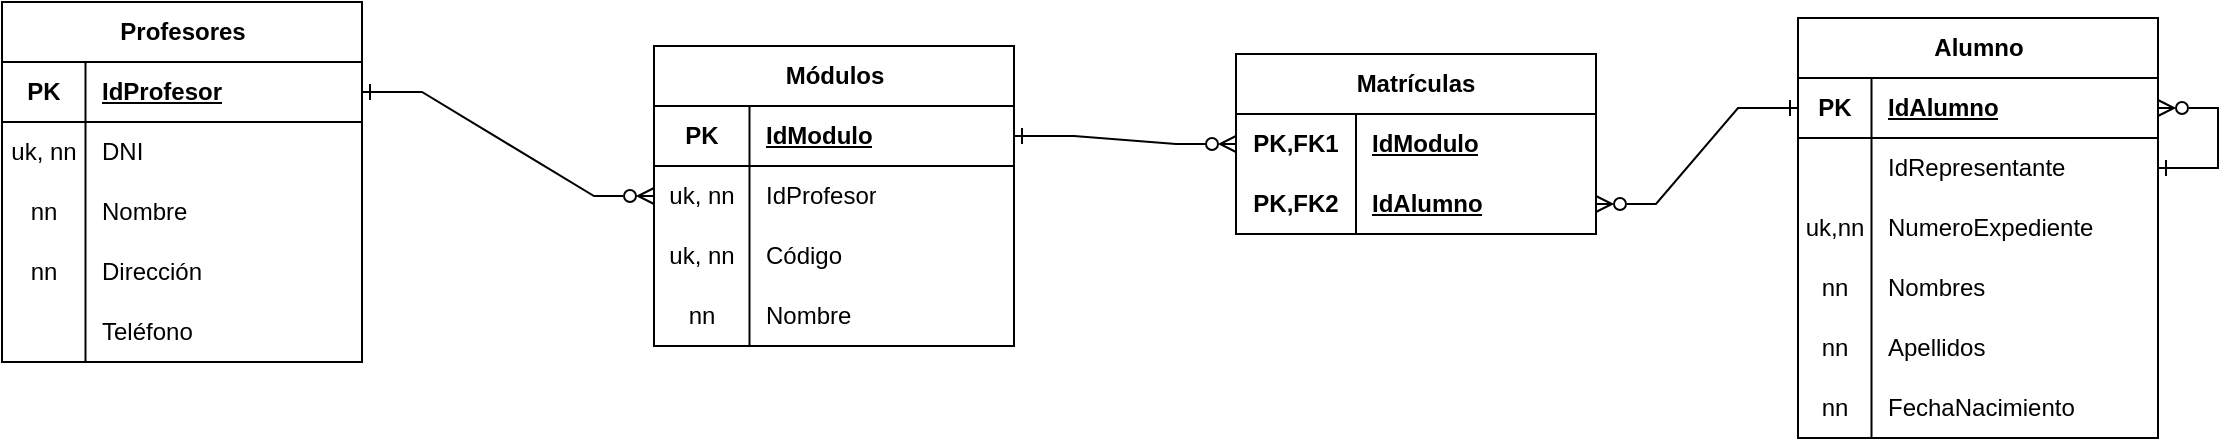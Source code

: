 <mxfile version="22.1.1" type="github">
  <diagram name="Página-1" id="tvJk13WSp2HQ4miFWRbo">
    <mxGraphModel dx="795" dy="658" grid="0" gridSize="10" guides="1" tooltips="1" connect="1" arrows="1" fold="1" page="0" pageScale="1" pageWidth="827" pageHeight="1169" math="0" shadow="0">
      <root>
        <mxCell id="0" />
        <mxCell id="1" parent="0" />
        <mxCell id="f92ThQpt_HkGoviK5OzU-1" value="Profesores" style="shape=table;startSize=30;container=1;collapsible=1;childLayout=tableLayout;fixedRows=1;rowLines=0;fontStyle=1;align=center;resizeLast=1;html=1;" parent="1" vertex="1">
          <mxGeometry x="646" y="74" width="180" height="180" as="geometry" />
        </mxCell>
        <mxCell id="f92ThQpt_HkGoviK5OzU-2" value="" style="shape=tableRow;horizontal=0;startSize=0;swimlaneHead=0;swimlaneBody=0;fillColor=none;collapsible=0;dropTarget=0;points=[[0,0.5],[1,0.5]];portConstraint=eastwest;top=0;left=0;right=0;bottom=1;" parent="f92ThQpt_HkGoviK5OzU-1" vertex="1">
          <mxGeometry y="30" width="180" height="30" as="geometry" />
        </mxCell>
        <mxCell id="f92ThQpt_HkGoviK5OzU-3" value="PK" style="shape=partialRectangle;connectable=0;fillColor=none;top=0;left=0;bottom=0;right=0;fontStyle=1;overflow=hidden;whiteSpace=wrap;html=1;" parent="f92ThQpt_HkGoviK5OzU-2" vertex="1">
          <mxGeometry width="41.75" height="30" as="geometry">
            <mxRectangle width="41.75" height="30" as="alternateBounds" />
          </mxGeometry>
        </mxCell>
        <mxCell id="f92ThQpt_HkGoviK5OzU-4" value="IdProfesor" style="shape=partialRectangle;connectable=0;fillColor=none;top=0;left=0;bottom=0;right=0;align=left;spacingLeft=6;fontStyle=5;overflow=hidden;whiteSpace=wrap;html=1;" parent="f92ThQpt_HkGoviK5OzU-2" vertex="1">
          <mxGeometry x="41.75" width="138.25" height="30" as="geometry">
            <mxRectangle width="138.25" height="30" as="alternateBounds" />
          </mxGeometry>
        </mxCell>
        <mxCell id="f92ThQpt_HkGoviK5OzU-5" value="" style="shape=tableRow;horizontal=0;startSize=0;swimlaneHead=0;swimlaneBody=0;fillColor=none;collapsible=0;dropTarget=0;points=[[0,0.5],[1,0.5]];portConstraint=eastwest;top=0;left=0;right=0;bottom=0;" parent="f92ThQpt_HkGoviK5OzU-1" vertex="1">
          <mxGeometry y="60" width="180" height="30" as="geometry" />
        </mxCell>
        <mxCell id="f92ThQpt_HkGoviK5OzU-6" value="uk, nn" style="shape=partialRectangle;connectable=0;fillColor=none;top=0;left=0;bottom=0;right=0;editable=1;overflow=hidden;whiteSpace=wrap;html=1;" parent="f92ThQpt_HkGoviK5OzU-5" vertex="1">
          <mxGeometry width="41.75" height="30" as="geometry">
            <mxRectangle width="41.75" height="30" as="alternateBounds" />
          </mxGeometry>
        </mxCell>
        <mxCell id="f92ThQpt_HkGoviK5OzU-7" value="DNI" style="shape=partialRectangle;connectable=0;fillColor=none;top=0;left=0;bottom=0;right=0;align=left;spacingLeft=6;overflow=hidden;whiteSpace=wrap;html=1;" parent="f92ThQpt_HkGoviK5OzU-5" vertex="1">
          <mxGeometry x="41.75" width="138.25" height="30" as="geometry">
            <mxRectangle width="138.25" height="30" as="alternateBounds" />
          </mxGeometry>
        </mxCell>
        <mxCell id="f92ThQpt_HkGoviK5OzU-8" value="" style="shape=tableRow;horizontal=0;startSize=0;swimlaneHead=0;swimlaneBody=0;fillColor=none;collapsible=0;dropTarget=0;points=[[0,0.5],[1,0.5]];portConstraint=eastwest;top=0;left=0;right=0;bottom=0;" parent="f92ThQpt_HkGoviK5OzU-1" vertex="1">
          <mxGeometry y="90" width="180" height="30" as="geometry" />
        </mxCell>
        <mxCell id="f92ThQpt_HkGoviK5OzU-9" value="nn" style="shape=partialRectangle;connectable=0;fillColor=none;top=0;left=0;bottom=0;right=0;editable=1;overflow=hidden;whiteSpace=wrap;html=1;" parent="f92ThQpt_HkGoviK5OzU-8" vertex="1">
          <mxGeometry width="41.75" height="30" as="geometry">
            <mxRectangle width="41.75" height="30" as="alternateBounds" />
          </mxGeometry>
        </mxCell>
        <mxCell id="f92ThQpt_HkGoviK5OzU-10" value="Nombre" style="shape=partialRectangle;connectable=0;fillColor=none;top=0;left=0;bottom=0;right=0;align=left;spacingLeft=6;overflow=hidden;whiteSpace=wrap;html=1;" parent="f92ThQpt_HkGoviK5OzU-8" vertex="1">
          <mxGeometry x="41.75" width="138.25" height="30" as="geometry">
            <mxRectangle width="138.25" height="30" as="alternateBounds" />
          </mxGeometry>
        </mxCell>
        <mxCell id="f92ThQpt_HkGoviK5OzU-11" value="" style="shape=tableRow;horizontal=0;startSize=0;swimlaneHead=0;swimlaneBody=0;fillColor=none;collapsible=0;dropTarget=0;points=[[0,0.5],[1,0.5]];portConstraint=eastwest;top=0;left=0;right=0;bottom=0;" parent="f92ThQpt_HkGoviK5OzU-1" vertex="1">
          <mxGeometry y="120" width="180" height="30" as="geometry" />
        </mxCell>
        <mxCell id="f92ThQpt_HkGoviK5OzU-12" value="nn" style="shape=partialRectangle;connectable=0;fillColor=none;top=0;left=0;bottom=0;right=0;editable=1;overflow=hidden;whiteSpace=wrap;html=1;" parent="f92ThQpt_HkGoviK5OzU-11" vertex="1">
          <mxGeometry width="41.75" height="30" as="geometry">
            <mxRectangle width="41.75" height="30" as="alternateBounds" />
          </mxGeometry>
        </mxCell>
        <mxCell id="f92ThQpt_HkGoviK5OzU-13" value="Dirección" style="shape=partialRectangle;connectable=0;fillColor=none;top=0;left=0;bottom=0;right=0;align=left;spacingLeft=6;overflow=hidden;whiteSpace=wrap;html=1;" parent="f92ThQpt_HkGoviK5OzU-11" vertex="1">
          <mxGeometry x="41.75" width="138.25" height="30" as="geometry">
            <mxRectangle width="138.25" height="30" as="alternateBounds" />
          </mxGeometry>
        </mxCell>
        <mxCell id="f92ThQpt_HkGoviK5OzU-14" value="" style="shape=tableRow;horizontal=0;startSize=0;swimlaneHead=0;swimlaneBody=0;fillColor=none;collapsible=0;dropTarget=0;points=[[0,0.5],[1,0.5]];portConstraint=eastwest;top=0;left=0;right=0;bottom=0;" parent="f92ThQpt_HkGoviK5OzU-1" vertex="1">
          <mxGeometry y="150" width="180" height="30" as="geometry" />
        </mxCell>
        <mxCell id="f92ThQpt_HkGoviK5OzU-15" value="" style="shape=partialRectangle;connectable=0;fillColor=none;top=0;left=0;bottom=0;right=0;editable=1;overflow=hidden;whiteSpace=wrap;html=1;" parent="f92ThQpt_HkGoviK5OzU-14" vertex="1">
          <mxGeometry width="41.75" height="30" as="geometry">
            <mxRectangle width="41.75" height="30" as="alternateBounds" />
          </mxGeometry>
        </mxCell>
        <mxCell id="f92ThQpt_HkGoviK5OzU-16" value="Teléfono" style="shape=partialRectangle;connectable=0;fillColor=none;top=0;left=0;bottom=0;right=0;align=left;spacingLeft=6;overflow=hidden;whiteSpace=wrap;html=1;" parent="f92ThQpt_HkGoviK5OzU-14" vertex="1">
          <mxGeometry x="41.75" width="138.25" height="30" as="geometry">
            <mxRectangle width="138.25" height="30" as="alternateBounds" />
          </mxGeometry>
        </mxCell>
        <mxCell id="f92ThQpt_HkGoviK5OzU-17" value="Módulos" style="shape=table;startSize=30;container=1;collapsible=1;childLayout=tableLayout;fixedRows=1;rowLines=0;fontStyle=1;align=center;resizeLast=1;html=1;" parent="1" vertex="1">
          <mxGeometry x="972" y="96" width="180" height="150" as="geometry" />
        </mxCell>
        <mxCell id="f92ThQpt_HkGoviK5OzU-18" value="" style="shape=tableRow;horizontal=0;startSize=0;swimlaneHead=0;swimlaneBody=0;fillColor=none;collapsible=0;dropTarget=0;points=[[0,0.5],[1,0.5]];portConstraint=eastwest;top=0;left=0;right=0;bottom=1;" parent="f92ThQpt_HkGoviK5OzU-17" vertex="1">
          <mxGeometry y="30" width="180" height="30" as="geometry" />
        </mxCell>
        <mxCell id="f92ThQpt_HkGoviK5OzU-19" value="PK" style="shape=partialRectangle;connectable=0;fillColor=none;top=0;left=0;bottom=0;right=0;fontStyle=1;overflow=hidden;whiteSpace=wrap;html=1;" parent="f92ThQpt_HkGoviK5OzU-18" vertex="1">
          <mxGeometry width="47.75" height="30" as="geometry">
            <mxRectangle width="47.75" height="30" as="alternateBounds" />
          </mxGeometry>
        </mxCell>
        <mxCell id="f92ThQpt_HkGoviK5OzU-20" value="IdModulo" style="shape=partialRectangle;connectable=0;fillColor=none;top=0;left=0;bottom=0;right=0;align=left;spacingLeft=6;fontStyle=5;overflow=hidden;whiteSpace=wrap;html=1;" parent="f92ThQpt_HkGoviK5OzU-18" vertex="1">
          <mxGeometry x="47.75" width="132.25" height="30" as="geometry">
            <mxRectangle width="132.25" height="30" as="alternateBounds" />
          </mxGeometry>
        </mxCell>
        <mxCell id="f92ThQpt_HkGoviK5OzU-21" value="" style="shape=tableRow;horizontal=0;startSize=0;swimlaneHead=0;swimlaneBody=0;fillColor=none;collapsible=0;dropTarget=0;points=[[0,0.5],[1,0.5]];portConstraint=eastwest;top=0;left=0;right=0;bottom=0;" parent="f92ThQpt_HkGoviK5OzU-17" vertex="1">
          <mxGeometry y="60" width="180" height="30" as="geometry" />
        </mxCell>
        <mxCell id="f92ThQpt_HkGoviK5OzU-22" value="uk, nn" style="shape=partialRectangle;connectable=0;fillColor=none;top=0;left=0;bottom=0;right=0;editable=1;overflow=hidden;whiteSpace=wrap;html=1;" parent="f92ThQpt_HkGoviK5OzU-21" vertex="1">
          <mxGeometry width="47.75" height="30" as="geometry">
            <mxRectangle width="47.75" height="30" as="alternateBounds" />
          </mxGeometry>
        </mxCell>
        <mxCell id="f92ThQpt_HkGoviK5OzU-23" value="IdProfesor" style="shape=partialRectangle;connectable=0;fillColor=none;top=0;left=0;bottom=0;right=0;align=left;spacingLeft=6;overflow=hidden;whiteSpace=wrap;html=1;" parent="f92ThQpt_HkGoviK5OzU-21" vertex="1">
          <mxGeometry x="47.75" width="132.25" height="30" as="geometry">
            <mxRectangle width="132.25" height="30" as="alternateBounds" />
          </mxGeometry>
        </mxCell>
        <mxCell id="f92ThQpt_HkGoviK5OzU-30" value="" style="shape=tableRow;horizontal=0;startSize=0;swimlaneHead=0;swimlaneBody=0;fillColor=none;collapsible=0;dropTarget=0;points=[[0,0.5],[1,0.5]];portConstraint=eastwest;top=0;left=0;right=0;bottom=0;" parent="f92ThQpt_HkGoviK5OzU-17" vertex="1">
          <mxGeometry y="90" width="180" height="30" as="geometry" />
        </mxCell>
        <mxCell id="f92ThQpt_HkGoviK5OzU-31" value="uk, nn" style="shape=partialRectangle;connectable=0;fillColor=none;top=0;left=0;bottom=0;right=0;editable=1;overflow=hidden;whiteSpace=wrap;html=1;" parent="f92ThQpt_HkGoviK5OzU-30" vertex="1">
          <mxGeometry width="47.75" height="30" as="geometry">
            <mxRectangle width="47.75" height="30" as="alternateBounds" />
          </mxGeometry>
        </mxCell>
        <mxCell id="f92ThQpt_HkGoviK5OzU-32" value="Código" style="shape=partialRectangle;connectable=0;fillColor=none;top=0;left=0;bottom=0;right=0;align=left;spacingLeft=6;overflow=hidden;whiteSpace=wrap;html=1;" parent="f92ThQpt_HkGoviK5OzU-30" vertex="1">
          <mxGeometry x="47.75" width="132.25" height="30" as="geometry">
            <mxRectangle width="132.25" height="30" as="alternateBounds" />
          </mxGeometry>
        </mxCell>
        <mxCell id="f92ThQpt_HkGoviK5OzU-24" value="" style="shape=tableRow;horizontal=0;startSize=0;swimlaneHead=0;swimlaneBody=0;fillColor=none;collapsible=0;dropTarget=0;points=[[0,0.5],[1,0.5]];portConstraint=eastwest;top=0;left=0;right=0;bottom=0;" parent="f92ThQpt_HkGoviK5OzU-17" vertex="1">
          <mxGeometry y="120" width="180" height="30" as="geometry" />
        </mxCell>
        <mxCell id="f92ThQpt_HkGoviK5OzU-25" value="nn" style="shape=partialRectangle;connectable=0;fillColor=none;top=0;left=0;bottom=0;right=0;editable=1;overflow=hidden;whiteSpace=wrap;html=1;" parent="f92ThQpt_HkGoviK5OzU-24" vertex="1">
          <mxGeometry width="47.75" height="30" as="geometry">
            <mxRectangle width="47.75" height="30" as="alternateBounds" />
          </mxGeometry>
        </mxCell>
        <mxCell id="f92ThQpt_HkGoviK5OzU-26" value="Nombre" style="shape=partialRectangle;connectable=0;fillColor=none;top=0;left=0;bottom=0;right=0;align=left;spacingLeft=6;overflow=hidden;whiteSpace=wrap;html=1;" parent="f92ThQpt_HkGoviK5OzU-24" vertex="1">
          <mxGeometry x="47.75" width="132.25" height="30" as="geometry">
            <mxRectangle width="132.25" height="30" as="alternateBounds" />
          </mxGeometry>
        </mxCell>
        <mxCell id="f92ThQpt_HkGoviK5OzU-33" value="Matrículas" style="shape=table;startSize=30;container=1;collapsible=1;childLayout=tableLayout;fixedRows=1;rowLines=0;fontStyle=1;align=center;resizeLast=1;html=1;whiteSpace=wrap;" parent="1" vertex="1">
          <mxGeometry x="1263" y="100" width="180" height="90" as="geometry" />
        </mxCell>
        <mxCell id="f92ThQpt_HkGoviK5OzU-34" value="" style="shape=tableRow;horizontal=0;startSize=0;swimlaneHead=0;swimlaneBody=0;fillColor=none;collapsible=0;dropTarget=0;points=[[0,0.5],[1,0.5]];portConstraint=eastwest;top=0;left=0;right=0;bottom=0;html=1;" parent="f92ThQpt_HkGoviK5OzU-33" vertex="1">
          <mxGeometry y="30" width="180" height="30" as="geometry" />
        </mxCell>
        <mxCell id="f92ThQpt_HkGoviK5OzU-35" value="PK,FK1" style="shape=partialRectangle;connectable=0;fillColor=none;top=0;left=0;bottom=0;right=0;fontStyle=1;overflow=hidden;html=1;whiteSpace=wrap;" parent="f92ThQpt_HkGoviK5OzU-34" vertex="1">
          <mxGeometry width="60" height="30" as="geometry">
            <mxRectangle width="60" height="30" as="alternateBounds" />
          </mxGeometry>
        </mxCell>
        <mxCell id="f92ThQpt_HkGoviK5OzU-36" value="IdModulo" style="shape=partialRectangle;connectable=0;fillColor=none;top=0;left=0;bottom=0;right=0;align=left;spacingLeft=6;fontStyle=5;overflow=hidden;html=1;whiteSpace=wrap;" parent="f92ThQpt_HkGoviK5OzU-34" vertex="1">
          <mxGeometry x="60" width="120" height="30" as="geometry">
            <mxRectangle width="120" height="30" as="alternateBounds" />
          </mxGeometry>
        </mxCell>
        <mxCell id="f92ThQpt_HkGoviK5OzU-37" value="" style="shape=tableRow;horizontal=0;startSize=0;swimlaneHead=0;swimlaneBody=0;fillColor=none;collapsible=0;dropTarget=0;points=[[0,0.5],[1,0.5]];portConstraint=eastwest;top=0;left=0;right=0;bottom=1;html=1;" parent="f92ThQpt_HkGoviK5OzU-33" vertex="1">
          <mxGeometry y="60" width="180" height="30" as="geometry" />
        </mxCell>
        <mxCell id="f92ThQpt_HkGoviK5OzU-38" value="PK,FK2" style="shape=partialRectangle;connectable=0;fillColor=none;top=0;left=0;bottom=0;right=0;fontStyle=1;overflow=hidden;html=1;whiteSpace=wrap;" parent="f92ThQpt_HkGoviK5OzU-37" vertex="1">
          <mxGeometry width="60" height="30" as="geometry">
            <mxRectangle width="60" height="30" as="alternateBounds" />
          </mxGeometry>
        </mxCell>
        <mxCell id="f92ThQpt_HkGoviK5OzU-39" value="IdAlumno" style="shape=partialRectangle;connectable=0;fillColor=none;top=0;left=0;bottom=0;right=0;align=left;spacingLeft=6;fontStyle=5;overflow=hidden;html=1;whiteSpace=wrap;" parent="f92ThQpt_HkGoviK5OzU-37" vertex="1">
          <mxGeometry x="60" width="120" height="30" as="geometry">
            <mxRectangle width="120" height="30" as="alternateBounds" />
          </mxGeometry>
        </mxCell>
        <mxCell id="f92ThQpt_HkGoviK5OzU-46" value="Alumno" style="shape=table;startSize=30;container=1;collapsible=1;childLayout=tableLayout;fixedRows=1;rowLines=0;fontStyle=1;align=center;resizeLast=1;html=1;" parent="1" vertex="1">
          <mxGeometry x="1544" y="82" width="180" height="210" as="geometry" />
        </mxCell>
        <mxCell id="f92ThQpt_HkGoviK5OzU-47" value="" style="shape=tableRow;horizontal=0;startSize=0;swimlaneHead=0;swimlaneBody=0;fillColor=none;collapsible=0;dropTarget=0;points=[[0,0.5],[1,0.5]];portConstraint=eastwest;top=0;left=0;right=0;bottom=1;" parent="f92ThQpt_HkGoviK5OzU-46" vertex="1">
          <mxGeometry y="30" width="180" height="30" as="geometry" />
        </mxCell>
        <mxCell id="f92ThQpt_HkGoviK5OzU-48" value="PK" style="shape=partialRectangle;connectable=0;fillColor=none;top=0;left=0;bottom=0;right=0;fontStyle=1;overflow=hidden;whiteSpace=wrap;html=1;" parent="f92ThQpt_HkGoviK5OzU-47" vertex="1">
          <mxGeometry width="36.75" height="30" as="geometry">
            <mxRectangle width="36.75" height="30" as="alternateBounds" />
          </mxGeometry>
        </mxCell>
        <mxCell id="f92ThQpt_HkGoviK5OzU-49" value="IdAlumno" style="shape=partialRectangle;connectable=0;fillColor=none;top=0;left=0;bottom=0;right=0;align=left;spacingLeft=6;fontStyle=5;overflow=hidden;whiteSpace=wrap;html=1;" parent="f92ThQpt_HkGoviK5OzU-47" vertex="1">
          <mxGeometry x="36.75" width="143.25" height="30" as="geometry">
            <mxRectangle width="143.25" height="30" as="alternateBounds" />
          </mxGeometry>
        </mxCell>
        <mxCell id="f92ThQpt_HkGoviK5OzU-50" value="" style="shape=tableRow;horizontal=0;startSize=0;swimlaneHead=0;swimlaneBody=0;fillColor=none;collapsible=0;dropTarget=0;points=[[0,0.5],[1,0.5]];portConstraint=eastwest;top=0;left=0;right=0;bottom=0;" parent="f92ThQpt_HkGoviK5OzU-46" vertex="1">
          <mxGeometry y="60" width="180" height="30" as="geometry" />
        </mxCell>
        <mxCell id="f92ThQpt_HkGoviK5OzU-51" value="" style="shape=partialRectangle;connectable=0;fillColor=none;top=0;left=0;bottom=0;right=0;editable=1;overflow=hidden;whiteSpace=wrap;html=1;" parent="f92ThQpt_HkGoviK5OzU-50" vertex="1">
          <mxGeometry width="36.75" height="30" as="geometry">
            <mxRectangle width="36.75" height="30" as="alternateBounds" />
          </mxGeometry>
        </mxCell>
        <mxCell id="f92ThQpt_HkGoviK5OzU-52" value="IdRepresentante" style="shape=partialRectangle;connectable=0;fillColor=none;top=0;left=0;bottom=0;right=0;align=left;spacingLeft=6;overflow=hidden;whiteSpace=wrap;html=1;" parent="f92ThQpt_HkGoviK5OzU-50" vertex="1">
          <mxGeometry x="36.75" width="143.25" height="30" as="geometry">
            <mxRectangle width="143.25" height="30" as="alternateBounds" />
          </mxGeometry>
        </mxCell>
        <mxCell id="FfhzuTiW1_ny1ED-s3pG-1" value="" style="shape=tableRow;horizontal=0;startSize=0;swimlaneHead=0;swimlaneBody=0;fillColor=none;collapsible=0;dropTarget=0;points=[[0,0.5],[1,0.5]];portConstraint=eastwest;top=0;left=0;right=0;bottom=0;" vertex="1" parent="f92ThQpt_HkGoviK5OzU-46">
          <mxGeometry y="90" width="180" height="30" as="geometry" />
        </mxCell>
        <mxCell id="FfhzuTiW1_ny1ED-s3pG-2" value="uk,nn" style="shape=partialRectangle;connectable=0;fillColor=none;top=0;left=0;bottom=0;right=0;editable=1;overflow=hidden;whiteSpace=wrap;html=1;" vertex="1" parent="FfhzuTiW1_ny1ED-s3pG-1">
          <mxGeometry width="36.75" height="30" as="geometry">
            <mxRectangle width="36.75" height="30" as="alternateBounds" />
          </mxGeometry>
        </mxCell>
        <mxCell id="FfhzuTiW1_ny1ED-s3pG-3" value="NumeroExpediente" style="shape=partialRectangle;connectable=0;fillColor=none;top=0;left=0;bottom=0;right=0;align=left;spacingLeft=6;overflow=hidden;whiteSpace=wrap;html=1;" vertex="1" parent="FfhzuTiW1_ny1ED-s3pG-1">
          <mxGeometry x="36.75" width="143.25" height="30" as="geometry">
            <mxRectangle width="143.25" height="30" as="alternateBounds" />
          </mxGeometry>
        </mxCell>
        <mxCell id="f92ThQpt_HkGoviK5OzU-59" value="" style="shape=tableRow;horizontal=0;startSize=0;swimlaneHead=0;swimlaneBody=0;fillColor=none;collapsible=0;dropTarget=0;points=[[0,0.5],[1,0.5]];portConstraint=eastwest;top=0;left=0;right=0;bottom=0;" parent="f92ThQpt_HkGoviK5OzU-46" vertex="1">
          <mxGeometry y="120" width="180" height="30" as="geometry" />
        </mxCell>
        <mxCell id="f92ThQpt_HkGoviK5OzU-60" value="nn" style="shape=partialRectangle;connectable=0;fillColor=none;top=0;left=0;bottom=0;right=0;editable=1;overflow=hidden;whiteSpace=wrap;html=1;" parent="f92ThQpt_HkGoviK5OzU-59" vertex="1">
          <mxGeometry width="36.75" height="30" as="geometry">
            <mxRectangle width="36.75" height="30" as="alternateBounds" />
          </mxGeometry>
        </mxCell>
        <mxCell id="f92ThQpt_HkGoviK5OzU-61" value="Nombres" style="shape=partialRectangle;connectable=0;fillColor=none;top=0;left=0;bottom=0;right=0;align=left;spacingLeft=6;overflow=hidden;whiteSpace=wrap;html=1;" parent="f92ThQpt_HkGoviK5OzU-59" vertex="1">
          <mxGeometry x="36.75" width="143.25" height="30" as="geometry">
            <mxRectangle width="143.25" height="30" as="alternateBounds" />
          </mxGeometry>
        </mxCell>
        <mxCell id="f92ThQpt_HkGoviK5OzU-53" value="" style="shape=tableRow;horizontal=0;startSize=0;swimlaneHead=0;swimlaneBody=0;fillColor=none;collapsible=0;dropTarget=0;points=[[0,0.5],[1,0.5]];portConstraint=eastwest;top=0;left=0;right=0;bottom=0;" parent="f92ThQpt_HkGoviK5OzU-46" vertex="1">
          <mxGeometry y="150" width="180" height="30" as="geometry" />
        </mxCell>
        <mxCell id="f92ThQpt_HkGoviK5OzU-54" value="nn" style="shape=partialRectangle;connectable=0;fillColor=none;top=0;left=0;bottom=0;right=0;editable=1;overflow=hidden;whiteSpace=wrap;html=1;" parent="f92ThQpt_HkGoviK5OzU-53" vertex="1">
          <mxGeometry width="36.75" height="30" as="geometry">
            <mxRectangle width="36.75" height="30" as="alternateBounds" />
          </mxGeometry>
        </mxCell>
        <mxCell id="f92ThQpt_HkGoviK5OzU-55" value="Apellidos" style="shape=partialRectangle;connectable=0;fillColor=none;top=0;left=0;bottom=0;right=0;align=left;spacingLeft=6;overflow=hidden;whiteSpace=wrap;html=1;" parent="f92ThQpt_HkGoviK5OzU-53" vertex="1">
          <mxGeometry x="36.75" width="143.25" height="30" as="geometry">
            <mxRectangle width="143.25" height="30" as="alternateBounds" />
          </mxGeometry>
        </mxCell>
        <mxCell id="f92ThQpt_HkGoviK5OzU-56" value="" style="shape=tableRow;horizontal=0;startSize=0;swimlaneHead=0;swimlaneBody=0;fillColor=none;collapsible=0;dropTarget=0;points=[[0,0.5],[1,0.5]];portConstraint=eastwest;top=0;left=0;right=0;bottom=0;" parent="f92ThQpt_HkGoviK5OzU-46" vertex="1">
          <mxGeometry y="180" width="180" height="30" as="geometry" />
        </mxCell>
        <mxCell id="f92ThQpt_HkGoviK5OzU-57" value="nn" style="shape=partialRectangle;connectable=0;fillColor=none;top=0;left=0;bottom=0;right=0;editable=1;overflow=hidden;whiteSpace=wrap;html=1;" parent="f92ThQpt_HkGoviK5OzU-56" vertex="1">
          <mxGeometry width="36.75" height="30" as="geometry">
            <mxRectangle width="36.75" height="30" as="alternateBounds" />
          </mxGeometry>
        </mxCell>
        <mxCell id="f92ThQpt_HkGoviK5OzU-58" value="FechaNacimiento" style="shape=partialRectangle;connectable=0;fillColor=none;top=0;left=0;bottom=0;right=0;align=left;spacingLeft=6;overflow=hidden;whiteSpace=wrap;html=1;" parent="f92ThQpt_HkGoviK5OzU-56" vertex="1">
          <mxGeometry x="36.75" width="143.25" height="30" as="geometry">
            <mxRectangle width="143.25" height="30" as="alternateBounds" />
          </mxGeometry>
        </mxCell>
        <mxCell id="FfhzuTiW1_ny1ED-s3pG-7" value="" style="edgeStyle=entityRelationEdgeStyle;fontSize=12;html=1;endArrow=ERzeroToMany;endFill=0;rounded=0;startArrow=ERone;startFill=0;" edge="1" parent="f92ThQpt_HkGoviK5OzU-46" source="f92ThQpt_HkGoviK5OzU-50" target="f92ThQpt_HkGoviK5OzU-47">
          <mxGeometry width="100" height="100" relative="1" as="geometry">
            <mxPoint x="-262" y="382" as="sourcePoint" />
            <mxPoint x="-162" y="282" as="targetPoint" />
          </mxGeometry>
        </mxCell>
        <mxCell id="FfhzuTiW1_ny1ED-s3pG-4" value="" style="edgeStyle=entityRelationEdgeStyle;fontSize=12;html=1;endArrow=ERone;startArrow=ERzeroToMany;rounded=0;startFill=0;endFill=0;" edge="1" parent="1" source="f92ThQpt_HkGoviK5OzU-21" target="f92ThQpt_HkGoviK5OzU-2">
          <mxGeometry width="100" height="100" relative="1" as="geometry">
            <mxPoint x="493" y="295" as="sourcePoint" />
            <mxPoint x="593" y="195" as="targetPoint" />
          </mxGeometry>
        </mxCell>
        <mxCell id="FfhzuTiW1_ny1ED-s3pG-5" value="" style="edgeStyle=entityRelationEdgeStyle;fontSize=12;html=1;endArrow=ERzeroToMany;startArrow=ERone;rounded=0;startFill=0;endFill=0;" edge="1" parent="1" source="f92ThQpt_HkGoviK5OzU-18" target="f92ThQpt_HkGoviK5OzU-34">
          <mxGeometry width="100" height="100" relative="1" as="geometry">
            <mxPoint x="1223" y="340" as="sourcePoint" />
            <mxPoint x="1323" y="240" as="targetPoint" />
          </mxGeometry>
        </mxCell>
        <mxCell id="FfhzuTiW1_ny1ED-s3pG-6" value="" style="edgeStyle=entityRelationEdgeStyle;fontSize=12;html=1;endArrow=ERone;startArrow=ERzeroToMany;rounded=0;startFill=0;endFill=0;" edge="1" parent="1" source="f92ThQpt_HkGoviK5OzU-37" target="f92ThQpt_HkGoviK5OzU-47">
          <mxGeometry width="100" height="100" relative="1" as="geometry">
            <mxPoint x="1223" y="340" as="sourcePoint" />
            <mxPoint x="1323" y="240" as="targetPoint" />
          </mxGeometry>
        </mxCell>
      </root>
    </mxGraphModel>
  </diagram>
</mxfile>
